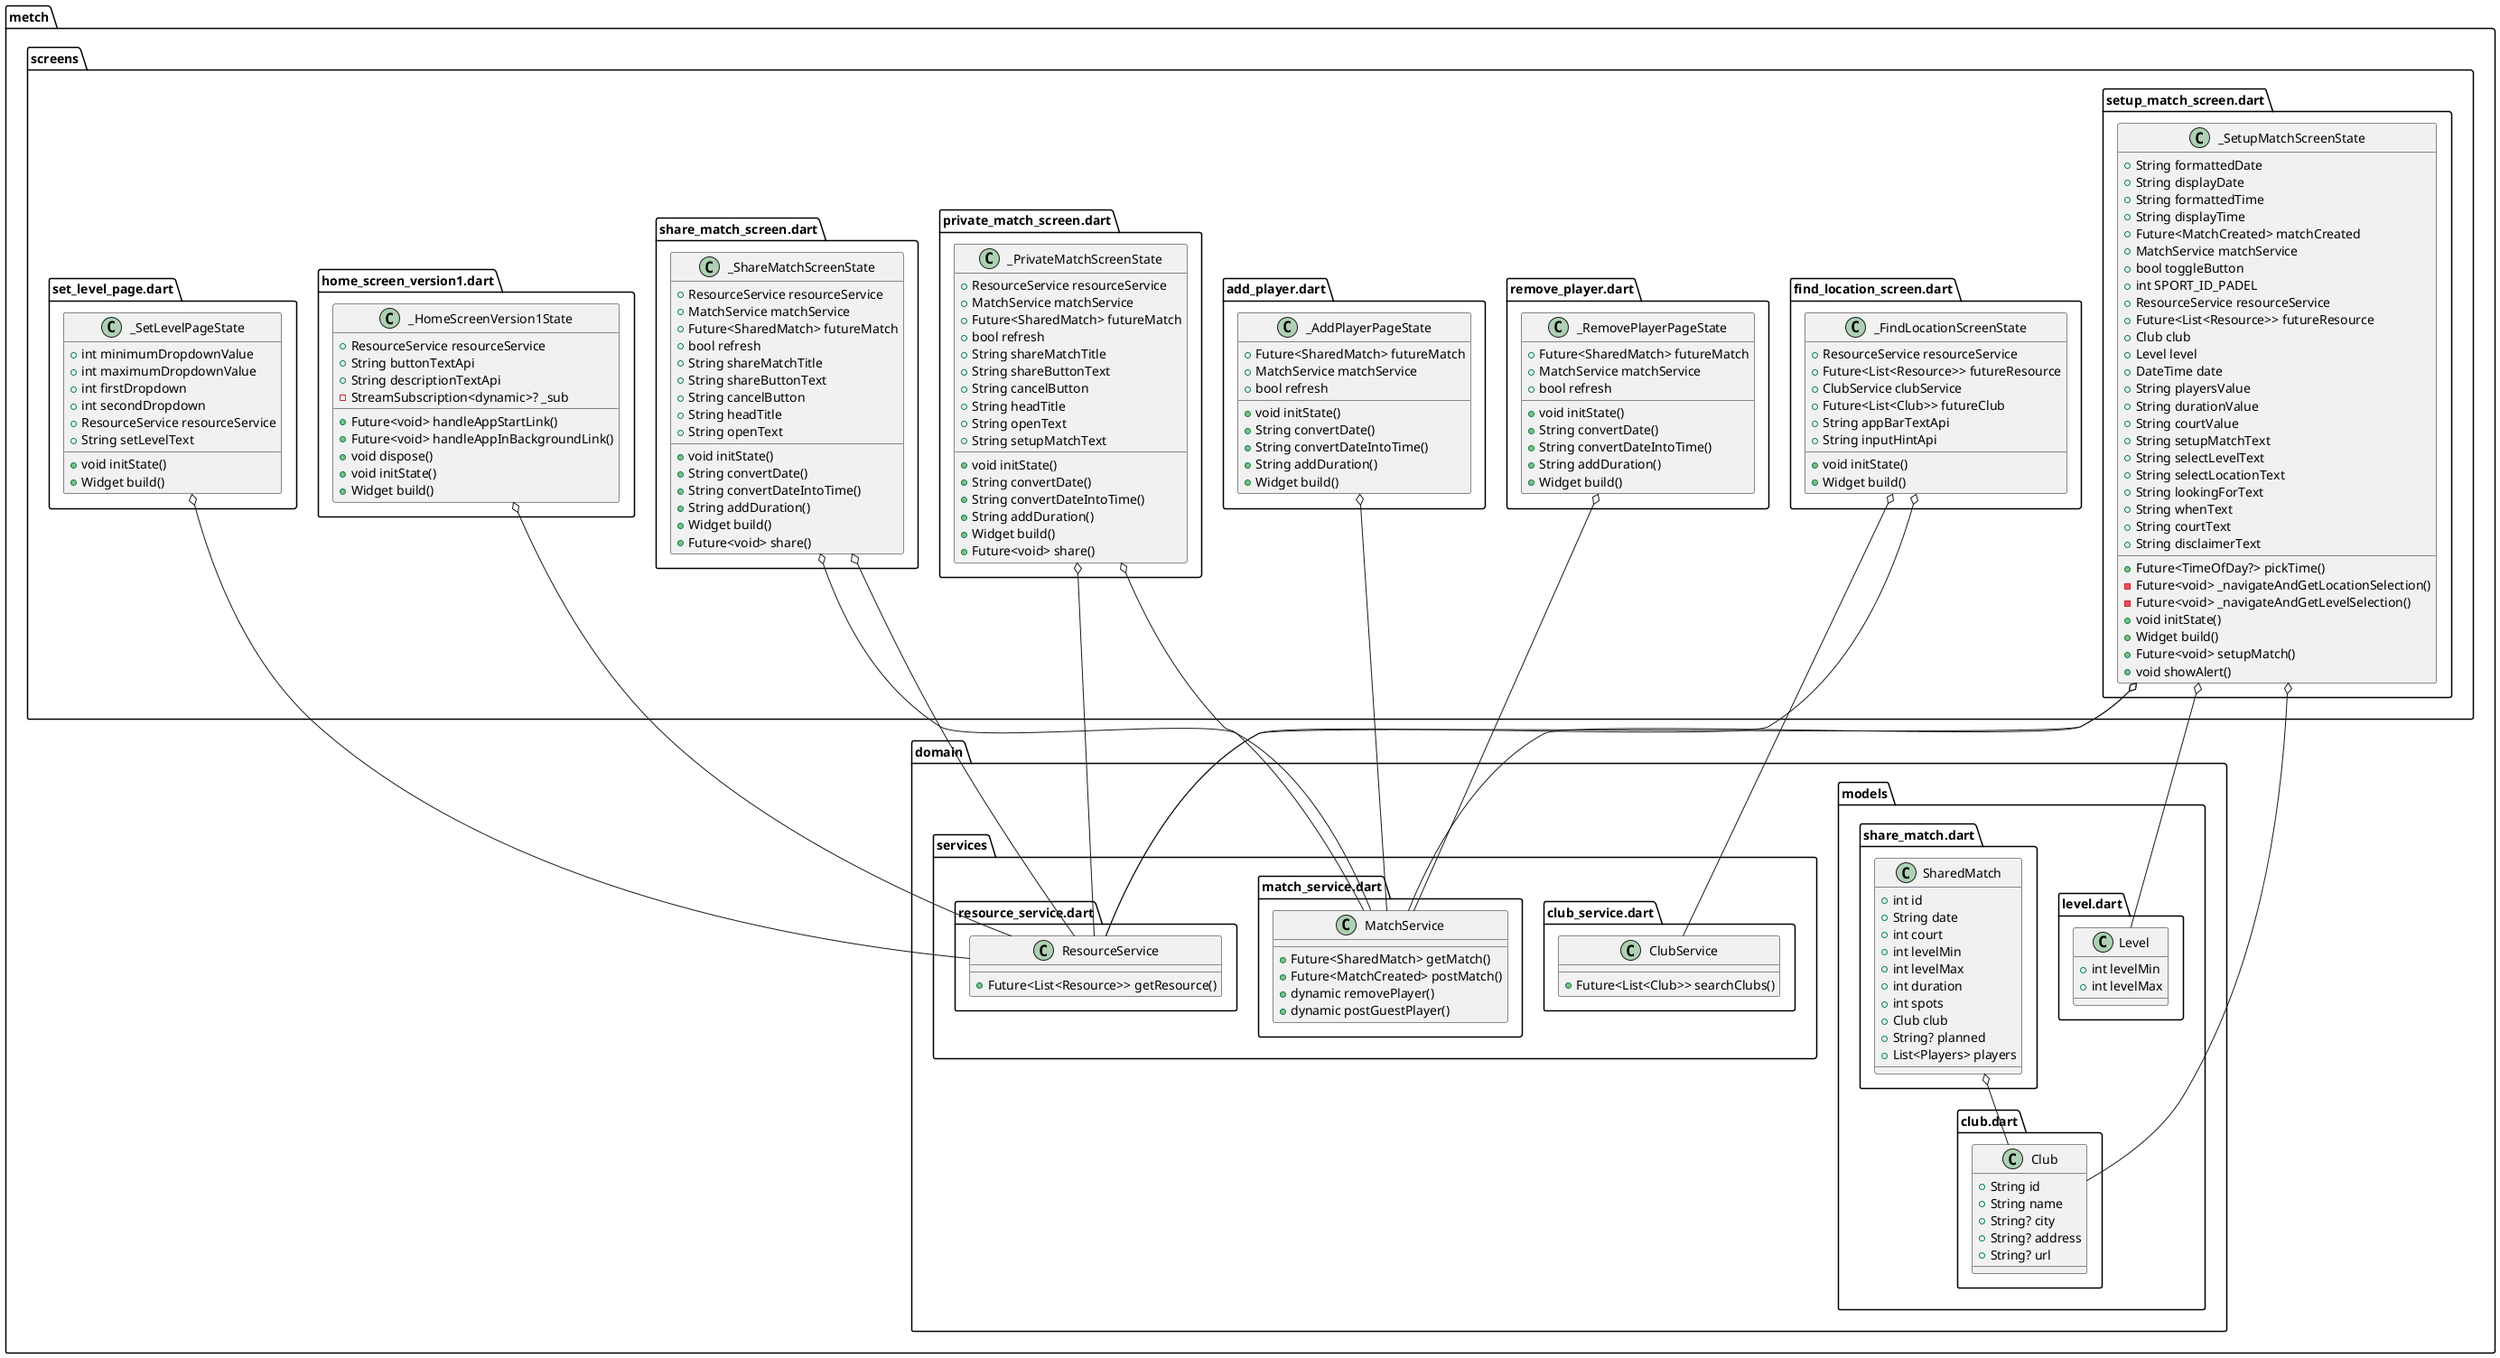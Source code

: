 @startuml
set namespaceSeparator ::

class "metch::domain::models::club.dart::Club" {
  +String id
  +String name
  +String? city
  +String? address
  +String? url
}

class "metch::domain::models::level.dart::Level" {
  +int levelMin
  +int levelMax
}

'class "metch::domain::models::match.dart::Match" {
'  +int clubId
'  +int sportId
'  +int levelMin
'  +String planned
'  +int duration
'  +int spots
'  +int? levelMax
'  +int? court
'}

'class "metch::domain::models::match.dart::MatchCreated" {
'  +int id
'}

'class "metch::domain::models::players.dart::Players" {
'  +String id
'  +String name
'  +String short
'}

'class "metch::domain::models::resource.dart::Resource" {
'  +String id
'  +String value
'}

class "metch::domain::models::share_match.dart::SharedMatch" {
  +int id
  +String date
  +int court
  +int levelMin
  +int levelMax
  +int duration
  +int spots
  +Club club
  +String? planned
  +List<Players> players
}

"metch::domain::models::share_match.dart::SharedMatch" o-- "metch::domain::models::club.dart::Club"

class "metch::domain::services::club_service.dart::ClubService" {
  +Future<List<Club>> searchClubs()
}

class "metch::domain::services::match_service.dart::MatchService" {
  +Future<SharedMatch> getMatch()
  +Future<MatchCreated> postMatch()
  +dynamic removePlayer()
  +dynamic postGuestPlayer()
}

class "metch::domain::services::resource_service.dart::ResourceService" {
  +Future<List<Resource>> getResource()
}

class "metch::screens::add_player.dart::_AddPlayerPageState" {
  +Future<SharedMatch> futureMatch
  +MatchService matchService
  +bool refresh
  +void initState()
  +String convertDate()
  +String convertDateIntoTime()
  +String addDuration()
  +Widget build()
}

"metch::screens::add_player.dart::_AddPlayerPageState" o-- "metch::domain::services::match_service.dart::MatchService"

class "metch::screens::find_location_screen.dart::_FindLocationScreenState" {
  +ResourceService resourceService
  +Future<List<Resource>> futureResource
  +ClubService clubService
  +Future<List<Club>> futureClub
  +String appBarTextApi
  +String inputHintApi
  +void initState()
  +Widget build()
}

"metch::screens::find_location_screen.dart::_FindLocationScreenState" o-- "metch::domain::services::resource_service.dart::ResourceService"
"metch::screens::find_location_screen.dart::_FindLocationScreenState" o-- "metch::domain::services::club_service.dart::ClubService"

class "metch::screens::home_screen_version1.dart::_HomeScreenVersion1State" {
  +ResourceService resourceService
  +String buttonTextApi
  +String descriptionTextApi
  -StreamSubscription<dynamic>? _sub
  +Future<void> handleAppStartLink()
  +Future<void> handleAppInBackgroundLink()
  +void dispose()
  +void initState()
  +Widget build()
}

"metch::screens::home_screen_version1.dart::_HomeScreenVersion1State" o-- "metch::domain::services::resource_service.dart::ResourceService"

class "metch::screens::private_match_screen.dart::_PrivateMatchScreenState" {
  +ResourceService resourceService
  +MatchService matchService
  +Future<SharedMatch> futureMatch
  +bool refresh
  +String shareMatchTitle
  +String shareButtonText
  +String cancelButton
  +String headTitle
  +String openText
  +String setupMatchText
  +void initState()
  +String convertDate()
  +String convertDateIntoTime()
  +String addDuration()
  +Widget build()
  +Future<void> share()
}

"metch::screens::private_match_screen.dart::_PrivateMatchScreenState" o-- "metch::domain::services::resource_service.dart::ResourceService"
"metch::screens::private_match_screen.dart::_PrivateMatchScreenState" o-- "metch::domain::services::match_service.dart::MatchService"

'class "metch::screens::profile_screen.dart::_ProfileScreenState" {
'  +String profilePageText
'  +bool agheadProfileSelected
'  +bool devidProfileSelected
'  +bool haniProfileSelected
'  +bool michaelProfileSelected
'  +Widget build()
'}

class "metch::screens::remove_player.dart::_RemovePlayerPageState" {
  +Future<SharedMatch> futureMatch
  +MatchService matchService
  +bool refresh
  +void initState()
  +String convertDate()
  +String convertDateIntoTime()
  +String addDuration()
  +Widget build()
}

"metch::screens::remove_player.dart::_RemovePlayerPageState" o-- "metch::domain::services::match_service.dart::MatchService"

class "metch::screens::setup_match_screen.dart::_SetupMatchScreenState" {
  +String formattedDate
  +String displayDate
  +String formattedTime
  +String displayTime
  +Future<MatchCreated> matchCreated
  +MatchService matchService
  +bool toggleButton
  +int SPORT_ID_PADEL
  +ResourceService resourceService
  +Future<List<Resource>> futureResource
  +Club club
  +Level level
  +DateTime date
  +String playersValue
  +String durationValue
  +String courtValue
  +String setupMatchText
  +String selectLevelText
  +String selectLocationText
  +String lookingForText
  +String whenText
  +String courtText
  +String disclaimerText
  +Future<TimeOfDay?> pickTime()
  -Future<void> _navigateAndGetLocationSelection()
  -Future<void> _navigateAndGetLevelSelection()
  +void initState()
  +Widget build()
  +Future<void> setupMatch()
  +void showAlert()
}

"metch::screens::setup_match_screen.dart::_SetupMatchScreenState" o-- "metch::domain::services::match_service.dart::MatchService"
"metch::screens::setup_match_screen.dart::_SetupMatchScreenState" o-- "metch::domain::services::resource_service.dart::ResourceService"
"metch::screens::setup_match_screen.dart::_SetupMatchScreenState" o-- "metch::domain::models::club.dart::Club"
"metch::screens::setup_match_screen.dart::_SetupMatchScreenState" o-- "metch::domain::models::level.dart::Level"

class "metch::screens::set_level_page.dart::_SetLevelPageState" {
  +int minimumDropdownValue
  +int maximumDropdownValue
  +int firstDropdown
  +int secondDropdown
  +ResourceService resourceService
  +String setLevelText
  +void initState()
  +Widget build()
}

"metch::screens::set_level_page.dart::_SetLevelPageState" o-- "metch::domain::services::resource_service.dart::ResourceService"

class "metch::screens::share_match_screen.dart::_ShareMatchScreenState" {
  +ResourceService resourceService
  +MatchService matchService
  +Future<SharedMatch> futureMatch
  +bool refresh
  +String shareMatchTitle
  +String shareButtonText
  +String cancelButton
  +String headTitle
  +String openText
  +void initState()
  +String convertDate()
  +String convertDateIntoTime()
  +String addDuration()
  +Widget build()
  +Future<void> share()
}

"metch::screens::share_match_screen.dart::_ShareMatchScreenState" o-- "metch::domain::services::resource_service.dart::ResourceService"
"metch::screens::share_match_screen.dart::_ShareMatchScreenState" o-- "metch::domain::services::match_service.dart::MatchService"

'class "metch::widgets::videoplayer::video_overlay.dart::VideoOverlay" {
'  +VideoPlayerController controller
'  +Widget build()
'  +Widget buildIndicator()
'  +Widget buildPlay()
'}

'class "metch::widgets::videoplayer::video_player.dart::_VideoPlayerState" {
'  +VideoPlayerController controller
'  +void initState()
'  +void dispose()
'  +Widget build()
'  +Widget buildVideo()
'  +Widget buildVideoPlayer()
'}

@enduml
